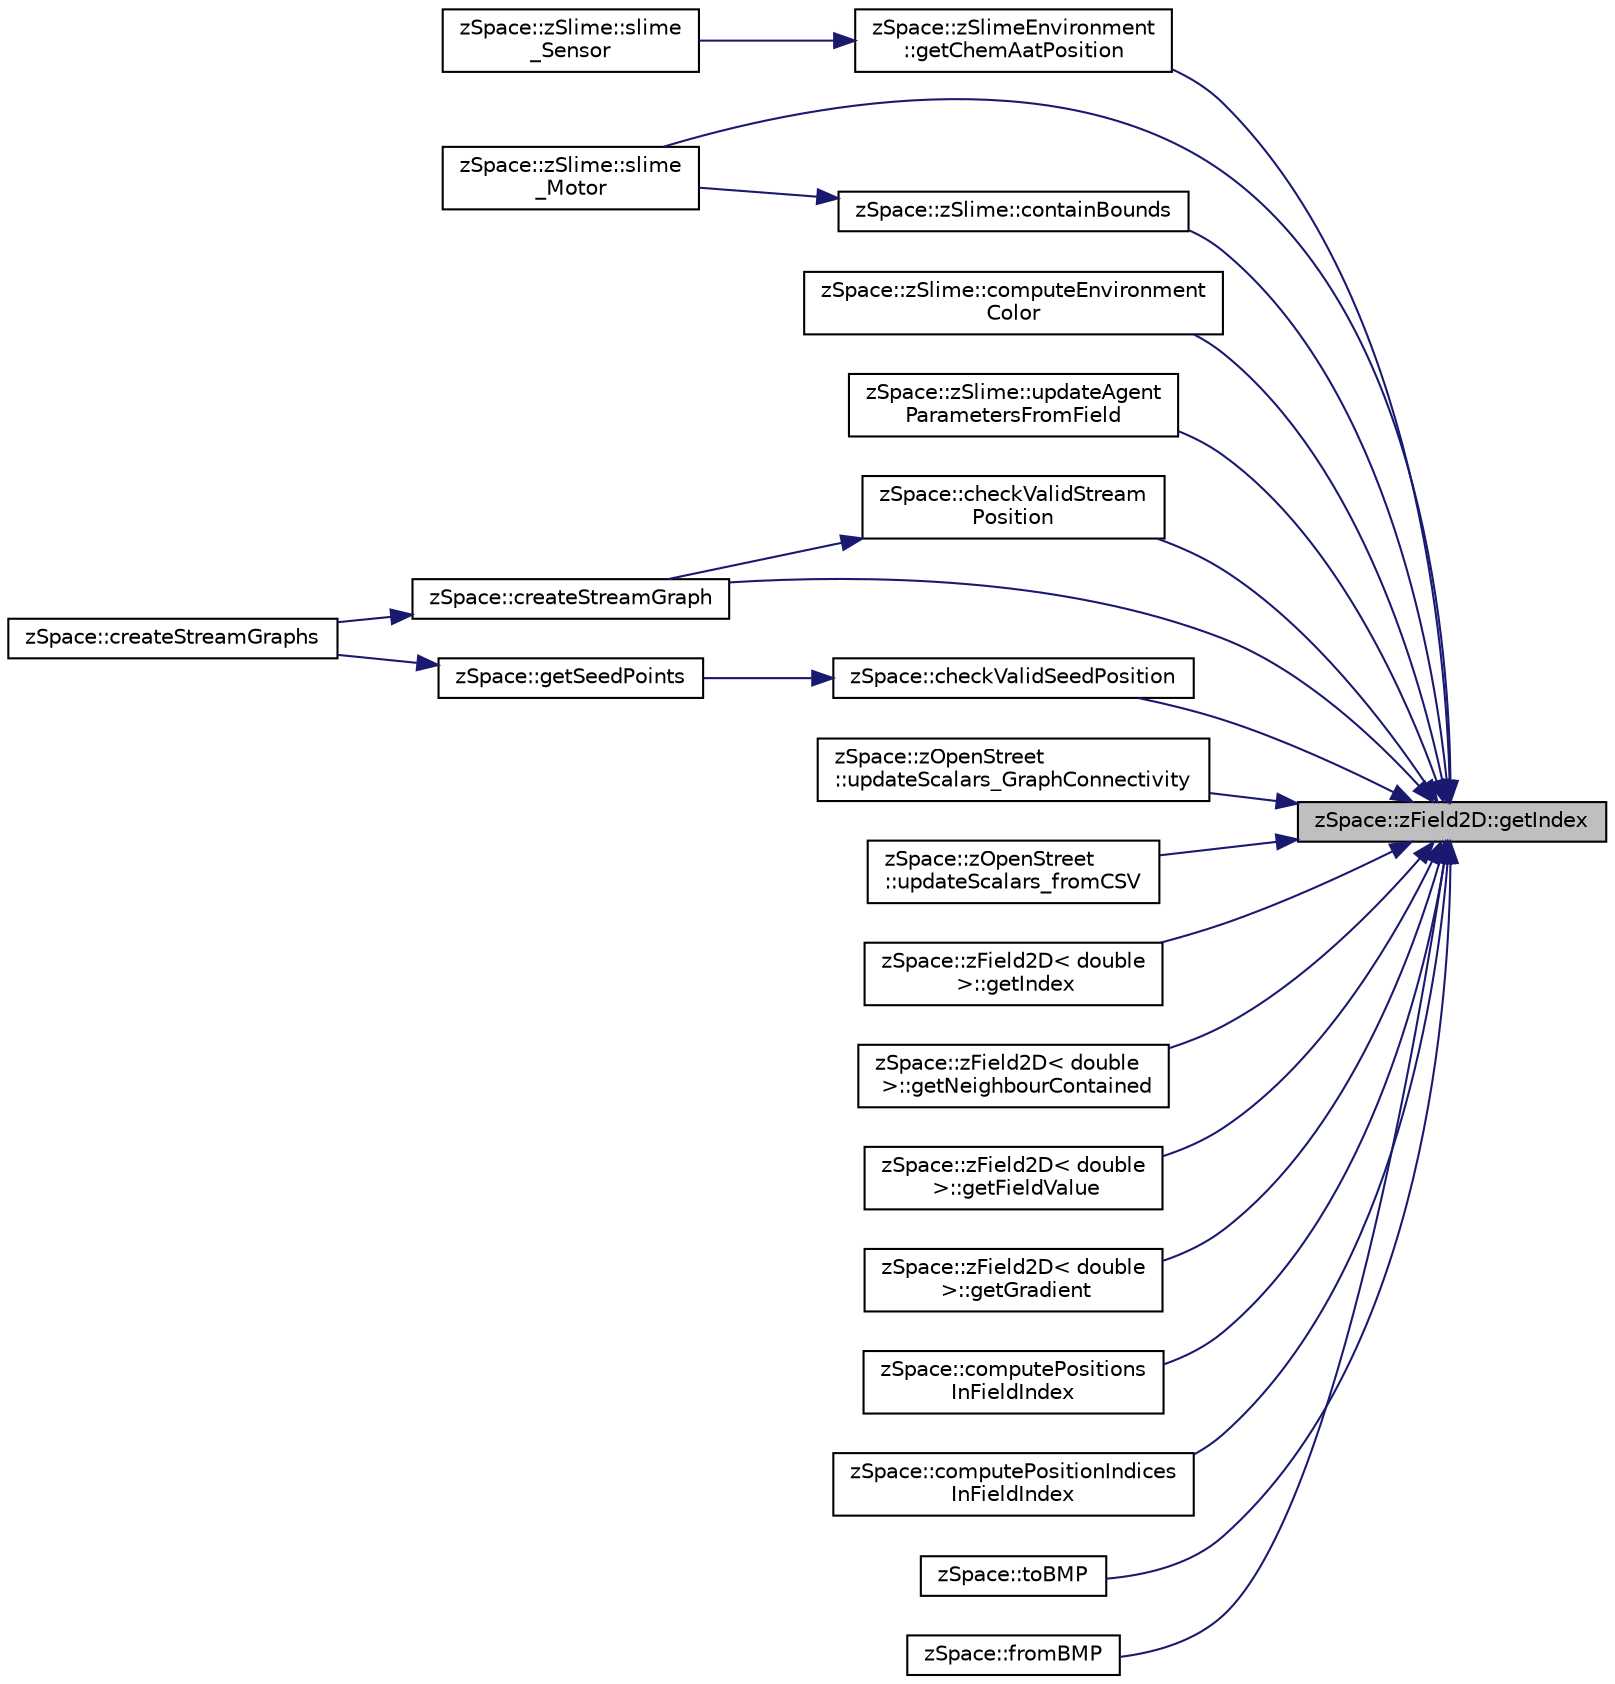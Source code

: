 digraph "zSpace::zField2D::getIndex"
{
 // LATEX_PDF_SIZE
  edge [fontname="Helvetica",fontsize="10",labelfontname="Helvetica",labelfontsize="10"];
  node [fontname="Helvetica",fontsize="10",shape=record];
  rankdir="RL";
  Node40 [label="zSpace::zField2D::getIndex",height=0.2,width=0.4,color="black", fillcolor="grey75", style="filled", fontcolor="black",tooltip="This method gets the index of the field for the input X and Y indicies."];
  Node40 -> Node41 [dir="back",color="midnightblue",fontsize="10",style="solid",fontname="Helvetica"];
  Node41 [label="zSpace::zSlimeEnvironment\l::getChemAatPosition",height=0.2,width=0.4,color="black", fillcolor="white", style="filled",URL="$classz_space_1_1z_slime_environment.html#a15cb2d1d60c92ac8c7e9d00a36e085f0",tooltip="This method return the value of chem A at the input position."];
  Node41 -> Node42 [dir="back",color="midnightblue",fontsize="10",style="solid",fontname="Helvetica"];
  Node42 [label="zSpace::zSlime::slime\l_Sensor",height=0.2,width=0.4,color="black", fillcolor="white", style="filled",URL="$classz_space_1_1z_slime.html#a6501aac74197be1de81107f456a8997b",tooltip="This method defines the motor stage of the simulation."];
  Node40 -> Node43 [dir="back",color="midnightblue",fontsize="10",style="solid",fontname="Helvetica"];
  Node43 [label="zSpace::zSlime::slime\l_Motor",height=0.2,width=0.4,color="black", fillcolor="white", style="filled",URL="$classz_space_1_1z_slime.html#a991c448fdd540fcba5bd904a199d7509",tooltip="This method defines the motor stage of the simulation."];
  Node40 -> Node44 [dir="back",color="midnightblue",fontsize="10",style="solid",fontname="Helvetica"];
  Node44 [label="zSpace::zSlime::containBounds",height=0.2,width=0.4,color="black", fillcolor="white", style="filled",URL="$classz_space_1_1z_slime.html#aa65abafd6eba5a36c6cd9ce73749cf82",tooltip="This method contains the agent with in the bounds of the environment."];
  Node44 -> Node43 [dir="back",color="midnightblue",fontsize="10",style="solid",fontname="Helvetica"];
  Node40 -> Node45 [dir="back",color="midnightblue",fontsize="10",style="solid",fontname="Helvetica"];
  Node45 [label="zSpace::zSlime::computeEnvironment\lColor",height=0.2,width=0.4,color="black", fillcolor="white", style="filled",URL="$classz_space_1_1z_slime.html#ade21722b5fa86c56ba25f733e060c79f",tooltip="This method computes the color value of each cell in the environment based on chemical A or agent occ..."];
  Node40 -> Node46 [dir="back",color="midnightblue",fontsize="10",style="solid",fontname="Helvetica"];
  Node46 [label="zSpace::zSlime::updateAgent\lParametersFromField",height=0.2,width=0.4,color="black", fillcolor="white", style="filled",URL="$classz_space_1_1z_slime.html#ab86255559dd09371db4dac5e1227ed8b",tooltip="This method computes the agent parameters based on a input scalar field."];
  Node40 -> Node47 [dir="back",color="midnightblue",fontsize="10",style="solid",fontname="Helvetica"];
  Node47 [label="zSpace::checkValidStream\lPosition",height=0.2,width=0.4,color="black", fillcolor="white", style="filled",URL="$group__z_stream_lines2_d.html#gad99d4cb30be24e7562da0c322b99d876",tooltip="This method checks if the input position is a valid stream position."];
  Node47 -> Node48 [dir="back",color="midnightblue",fontsize="10",style="solid",fontname="Helvetica"];
  Node48 [label="zSpace::createStreamGraph",height=0.2,width=0.4,color="black", fillcolor="white", style="filled",URL="$group__z_stream_lines2_d.html#ga1d6e3b833383a725503fa30fb9b8022d",tooltip="This method creates a single stream line as a graph."];
  Node48 -> Node49 [dir="back",color="midnightblue",fontsize="10",style="solid",fontname="Helvetica"];
  Node49 [label="zSpace::createStreamGraphs",height=0.2,width=0.4,color="black", fillcolor="white", style="filled",URL="$group__z_stream_lines2_d.html#ga469e791f18d47c0373052472c45759e0",tooltip="This method creates the stream lines and stores them as a graph."];
  Node40 -> Node50 [dir="back",color="midnightblue",fontsize="10",style="solid",fontname="Helvetica"];
  Node50 [label="zSpace::checkValidSeedPosition",height=0.2,width=0.4,color="black", fillcolor="white", style="filled",URL="$group__z_stream_lines2_d.html#ga23a48e12f9cf4c97c6eaa24b7a863c3f",tooltip="This method checks if the input position is a valid seed position."];
  Node50 -> Node51 [dir="back",color="midnightblue",fontsize="10",style="solid",fontname="Helvetica"];
  Node51 [label="zSpace::getSeedPoints",height=0.2,width=0.4,color="black", fillcolor="white", style="filled",URL="$group__z_stream_lines2_d.html#ga0e134353ee94a16509a6a41f8aef3d69",tooltip="This method computes the seed points."];
  Node51 -> Node49 [dir="back",color="midnightblue",fontsize="10",style="solid",fontname="Helvetica"];
  Node40 -> Node48 [dir="back",color="midnightblue",fontsize="10",style="solid",fontname="Helvetica"];
  Node40 -> Node52 [dir="back",color="midnightblue",fontsize="10",style="solid",fontname="Helvetica"];
  Node52 [label="zSpace::zOpenStreet\l::updateScalars_GraphConnectivity",height=0.2,width=0.4,color="black", fillcolor="white", style="filled",URL="$classz_space_1_1z_open_street.html#a832d06aa1ecf8fed5e82b6447a0cf278",tooltip="This method updates the scalars in the scalar field based on input graph connectivity."];
  Node40 -> Node53 [dir="back",color="midnightblue",fontsize="10",style="solid",fontname="Helvetica"];
  Node53 [label="zSpace::zOpenStreet\l::updateScalars_fromCSV",height=0.2,width=0.4,color="black", fillcolor="white", style="filled",URL="$classz_space_1_1z_open_street.html#a29a65dc5d728c2f8411b451ec56ec65f",tooltip=" "];
  Node40 -> Node54 [dir="back",color="midnightblue",fontsize="10",style="solid",fontname="Helvetica"];
  Node54 [label="zSpace::zField2D\< double\l \>::getIndex",height=0.2,width=0.4,color="black", fillcolor="white", style="filled",URL="$classz_space_1_1z_field2_d.html#ab1fea3c034371dffd934b886e1fab9a0",tooltip="This method gets the index of the field at the input position."];
  Node40 -> Node55 [dir="back",color="midnightblue",fontsize="10",style="solid",fontname="Helvetica"];
  Node55 [label="zSpace::zField2D\< double\l \>::getNeighbourContained",height=0.2,width=0.4,color="black", fillcolor="white", style="filled",URL="$classz_space_1_1z_field2_d.html#acd5ae0962beba49d8d76ae8e2dcb8811",tooltip="This method gets the gridPoints which contain the input position."];
  Node40 -> Node56 [dir="back",color="midnightblue",fontsize="10",style="solid",fontname="Helvetica"];
  Node56 [label="zSpace::zField2D\< double\l \>::getFieldValue",height=0.2,width=0.4,color="black", fillcolor="white", style="filled",URL="$classz_space_1_1z_field2_d.html#a543d274aaa0c7a913c8d6ad227e192fa",tooltip="This method gets the value of the field at the input sample position."];
  Node40 -> Node57 [dir="back",color="midnightblue",fontsize="10",style="solid",fontname="Helvetica"];
  Node57 [label="zSpace::zField2D\< double\l \>::getGradient",height=0.2,width=0.4,color="black", fillcolor="white", style="filled",URL="$classz_space_1_1z_field2_d.html#af8d886aa6a15ec332452d722713d36e4",tooltip="This method gets the gradient of the field at the input sample position."];
  Node40 -> Node58 [dir="back",color="midnightblue",fontsize="10",style="solid",fontname="Helvetica"];
  Node58 [label="zSpace::computePositions\lInFieldIndex",height=0.2,width=0.4,color="black", fillcolor="white", style="filled",URL="$group__z_field2_d_utilities.html#ga77605acb8c8722a5914d6aa834df482b",tooltip="This method computes the field index of each input position and stores them in a container per field ..."];
  Node40 -> Node59 [dir="back",color="midnightblue",fontsize="10",style="solid",fontname="Helvetica"];
  Node59 [label="zSpace::computePositionIndices\lInFieldIndex",height=0.2,width=0.4,color="black", fillcolor="white", style="filled",URL="$group__z_field2_d_utilities.html#gac86a8f27ccd43c0ac3356e44cf17f904",tooltip="This method computes the field index of each input position and stores the indicies in a container pe..."];
  Node40 -> Node60 [dir="back",color="midnightblue",fontsize="10",style="solid",fontname="Helvetica"];
  Node60 [label="zSpace::toBMP",height=0.2,width=0.4,color="black", fillcolor="white", style="filled",URL="$group__z_i_o___field2_d.html#ga55c940493251bf5cb2f133311fd9ddc3",tooltip="This method exports the input field to a bitmap file format based on the face color of the correspodi..."];
  Node40 -> Node61 [dir="back",color="midnightblue",fontsize="10",style="solid",fontname="Helvetica"];
  Node61 [label="zSpace::fromBMP",height=0.2,width=0.4,color="black", fillcolor="white", style="filled",URL="$group__z_i_o___field2_d.html#ga49184e30ceb6f1a83c2907029cbeb9a1",tooltip="This method imorts the input bitmap file and creates the corresponding field and field mesh...."];
}
